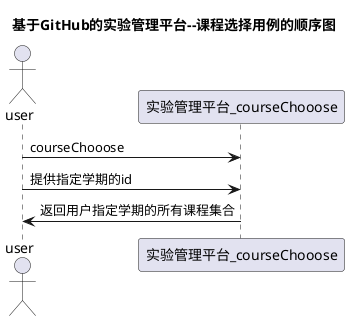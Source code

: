 @startuml
title 基于GitHub的实验管理平台--课程选择用例的顺序图
actor user
user -> 实验管理平台_courseChooose:courseChooose
user->实验管理平台_courseChooose:提供指定学期的id
实验管理平台_courseChooose->user:返回用户指定学期的所有课程集合
@enduml

